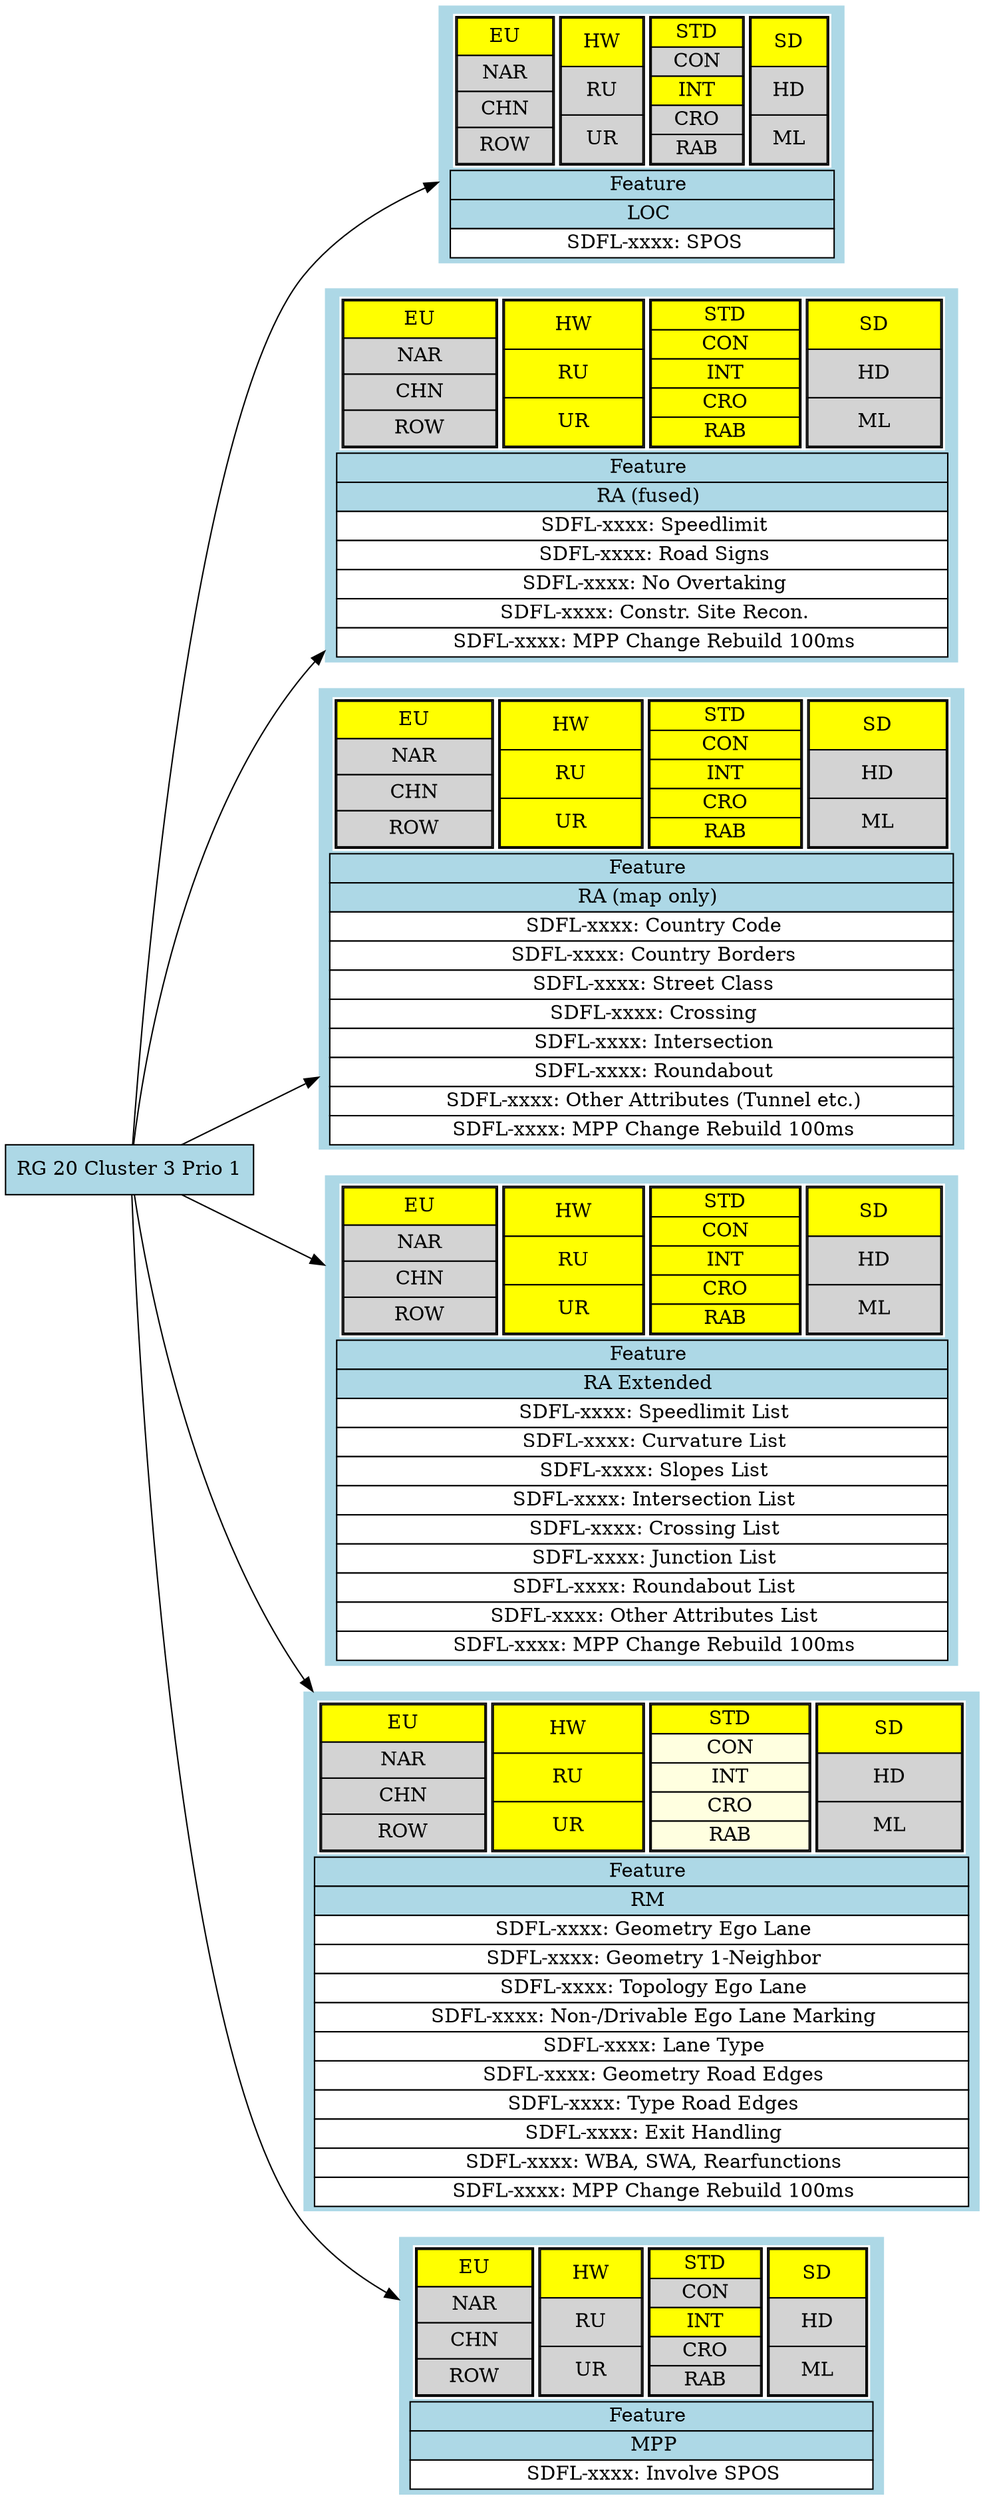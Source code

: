 digraph gCluster_3_1 {
  rankdir=LR
  style=filled;
  color=lightgrey;
  // FEATURES
  node [shape=record, style=filled, fillcolor=lightblue];

  Feature_SD_LOC_3_1
  [
      shape = none
      label = <<table border="0" cellspacing="0">
              <tr><td><table border="0" cellspacing="0">
                <tr>
                  <td port="market" border="0" bgcolor="white">
                  <table border="1" cellspacing="0">
                    <tr><td bgcolor="yellow">EU</td></tr>
                    <tr><td bgcolor="lightgrey">NAR</td></tr>
                    <tr><td bgcolor="lightgrey">CHN</td></tr>
                    <tr><td bgcolor="lightgrey">ROW</td></tr>
                  </table></td>
                  <td port="scenario" border="0" bgcolor="white">
                  <table border="1" cellspacing="0">
                    <tr><td bgcolor="yellow">HW</td></tr>
                    <tr><td bgcolor="lightgrey">RU</td></tr>
                    <tr><td bgcolor="lightgrey">UR</td></tr>
                  </table></td>
                  <td port="subscenario" border="0" bgcolor="white">
                  <table border="1" cellspacing="0">
                    <tr><td bgcolor="yellow">STD</td></tr>
                    <tr><td bgcolor="lightgrey">CON</td></tr>
                    <tr><td bgcolor="yellow">INT</td></tr>
                    <tr><td bgcolor="lightgrey">CRO</td></tr>
                    <tr><td bgcolor="lightgrey">RAB</td></tr>
                  </table></td>
                  <td port="resolution" border="0" bgcolor="white">
                  <table border="1" cellspacing="0">
                    <tr><td bgcolor="yellow">SD</td></tr>
                    <tr><td bgcolor="lightgrey">HD</td></tr>
                    <tr><td bgcolor="lightgrey">ML</td></tr>
                  </table></td>
                </tr>
              </table></td></tr>
              <tr>
                <td port="stereotype" border="1" bgcolor="lightblue">
                  Feature
                </td>
              </tr>
              <tr>
                <td port="plugin" border="1" bgcolor="lightblue">
                  LOC
                </td>
              </tr>
              <tr><td port="SDFL-xxxxx" border="1" bgcolor="white">
                  SDFL-xxxx: SPOS
              </td></tr>
      </table>>
  ];

  Feature_RA_fused_3_1
  [
      shape = none
      label = <<table border="0" cellspacing="0">
              <tr><td><table border="0" cellspacing="0">
                <tr>
                  <td port="market" border="0" bgcolor="white">
                  <table border="1" cellspacing="0">
                    <tr><td bgcolor="yellow">EU</td></tr>
                    <tr><td bgcolor="lightgrey">NAR</td></tr>
                    <tr><td bgcolor="lightgrey">CHN</td></tr>
                    <tr><td bgcolor="lightgrey">ROW</td></tr>
                  </table></td>
                  <td port="scenario" border="0" bgcolor="white">
                  <table border="1" cellspacing="0">
                    <tr><td bgcolor="yellow">HW</td></tr>
                    <tr><td bgcolor="yellow">RU</td></tr>
                    <tr><td bgcolor="yellow">UR</td></tr>
                  </table></td>
                  <td port="subscenario" border="0" bgcolor="white">
                  <table border="1" cellspacing="0">
                    <tr><td bgcolor="yellow">STD</td></tr>
                    <tr><td bgcolor="yellow">CON</td></tr>
                    <tr><td bgcolor="yellow">INT</td></tr>
                    <tr><td bgcolor="yellow">CRO</td></tr>
                    <tr><td bgcolor="yellow">RAB</td></tr>
                  </table></td>
                  <td port="resolution" border="0" bgcolor="white">
                  <table border="1" cellspacing="0">
                    <tr><td bgcolor="yellow">SD</td></tr>
                    <tr><td bgcolor="lightgrey">HD</td></tr>
                    <tr><td bgcolor="lightgrey">ML</td></tr>
                  </table></td>
                </tr>
              </table></td></tr>
              <tr>
                <td port="stereotype" border="1" bgcolor="lightblue">
                  Feature
                </td>
              </tr>
              <tr>
                <td port="plugin" border="1" bgcolor="lightblue">
                  RA (fused)
                </td>
              </tr>
              <tr><td port="SDFL-xxxxx" border="1" bgcolor="white">
                  SDFL-xxxx: Speedlimit
              </td></tr>
              <tr><td port="SDFL-xxxxx" border="1" bgcolor="white">
                  SDFL-xxxx: Road Signs
              </td></tr>
              <tr><td port="SDFL-xxxxx" border="1" bgcolor="white">
                  SDFL-xxxx: No Overtaking
              </td></tr>
              <tr><td port="SDFL-xxxxx" border="1" bgcolor="white">
                  SDFL-xxxx: Constr. Site Recon.
              </td></tr>
              <tr><td port="SDFL-xxxxx" border="1" bgcolor="white">
                  SDFL-xxxx: MPP Change Rebuild 100ms
              </td></tr>
      </table>>
  ];

  Feature_RA_maponly_3_1
  [
      shape = none
      label = <<table border="0" cellspacing="0">
              <tr><td><table border="0" cellspacing="0">
                <tr>
                  <td port="market" border="0" bgcolor="white">
                  <table border="1" cellspacing="0">
                    <tr><td bgcolor="yellow">EU</td></tr>
                    <tr><td bgcolor="lightgrey">NAR</td></tr>
                    <tr><td bgcolor="lightgrey">CHN</td></tr>
                    <tr><td bgcolor="lightgrey">ROW</td></tr>
                  </table></td>
                  <td port="scenario" border="0" bgcolor="white">
                  <table border="1" cellspacing="0">
                    <tr><td bgcolor="yellow">HW</td></tr>
                    <tr><td bgcolor="yellow">RU</td></tr>
                    <tr><td bgcolor="yellow">UR</td></tr>
                  </table></td>
                  <td port="subscenario" border="0" bgcolor="white">
                  <table border="1" cellspacing="0">
                    <tr><td bgcolor="yellow">STD</td></tr>
                    <tr><td bgcolor="yellow">CON</td></tr>
                    <tr><td bgcolor="yellow">INT</td></tr>
                    <tr><td bgcolor="yellow">CRO</td></tr>
                    <tr><td bgcolor="yellow">RAB</td></tr>
                  </table></td>
                  <td port="resolution" border="0" bgcolor="white">
                  <table border="1" cellspacing="0">
                    <tr><td bgcolor="yellow">SD</td></tr>
                    <tr><td bgcolor="lightgrey">HD</td></tr>
                    <tr><td bgcolor="lightgrey">ML</td></tr>
                  </table></td>
                </tr>
              </table></td></tr>
              <tr>
                <td port="stereotype" border="1" bgcolor="lightblue">
                  Feature
                </td>
              </tr>
              <tr>
                <td port="plugin" border="1" bgcolor="lightblue">
                  RA (map only)
                </td>
              </tr>
              <tr><td port="SDFL-xxxxx" border="1" bgcolor="white">
                  SDFL-xxxx: Country Code
              </td></tr>
              <tr><td port="SDFL-xxxxx" border="1" bgcolor="white">
                  SDFL-xxxx: Country Borders
              </td></tr>
              <tr><td port="SDFL-xxxxx" border="1" bgcolor="white">
                  SDFL-xxxx: Street Class
              </td></tr>
              <tr><td port="SDFL-xxxxx" border="1" bgcolor="white">
                  SDFL-xxxx: Crossing
              </td></tr>
              <tr><td port="SDFL-xxxxx" border="1" bgcolor="white">
                  SDFL-xxxx: Intersection
              </td></tr>
              <tr><td port="SDFL-xxxxx" border="1" bgcolor="white">
                  SDFL-xxxx: Roundabout
              </td></tr>
              <tr><td port="SDFL-xxxxx" border="1" bgcolor="white">
                  SDFL-xxxx: Other Attributes (Tunnel etc.)
              </td></tr>
              <tr><td port="SDFL-xxxxx" border="1" bgcolor="white">
                  SDFL-xxxx: MPP Change Rebuild 100ms
              </td></tr>
      </table>>
  ];

  Feature_RA_Extended_3_1
  [
      shape = none
      label = <<table border="0" cellspacing="0">
              <tr><td><table border="0" cellspacing="0">
                <tr>
                  <td port="market" border="0" bgcolor="white">
                  <table border="1" cellspacing="0">
                    <tr><td bgcolor="yellow">EU</td></tr>
                    <tr><td bgcolor="lightgrey">NAR</td></tr>
                    <tr><td bgcolor="lightgrey">CHN</td></tr>
                    <tr><td bgcolor="lightgrey">ROW</td></tr>
                  </table></td>
                  <td port="scenario" border="0" bgcolor="white">
                  <table border="1" cellspacing="0">
                    <tr><td bgcolor="yellow">HW</td></tr>
                    <tr><td bgcolor="yellow">RU</td></tr>
                    <tr><td bgcolor="yellow">UR</td></tr>
                  </table></td>
                  <td port="subscenario" border="0" bgcolor="white">
                  <table border="1" cellspacing="0">
                    <tr><td bgcolor="yellow">STD</td></tr>
                    <tr><td bgcolor="yellow">CON</td></tr>
                    <tr><td bgcolor="yellow">INT</td></tr>
                    <tr><td bgcolor="yellow">CRO</td></tr>
                    <tr><td bgcolor="yellow">RAB</td></tr>
                  </table></td>
                  <td port="resolution" border="0" bgcolor="white">
                  <table border="1" cellspacing="0">
                    <tr><td bgcolor="yellow">SD</td></tr>
                    <tr><td bgcolor="lightgrey">HD</td></tr>
                    <tr><td bgcolor="lightgrey">ML</td></tr>
                  </table></td>
                </tr>
              </table></td></tr>
              <tr>
                <td port="stereotype" border="1" bgcolor="lightblue">
                  Feature
                </td>
              </tr>
              <tr>
                <td port="plugin" border="1" bgcolor="lightblue">
                  RA Extended
                </td>
              </tr>
              <tr><td port="SDFL-xxxxx" border="1" bgcolor="white">
                  SDFL-xxxx: Speedlimit List
              </td></tr>
              <tr><td port="SDFL-xxxxx" border="1" bgcolor="white">
                  SDFL-xxxx: Curvature List
              </td></tr>
              <tr><td port="SDFL-xxxxx" border="1" bgcolor="white">
                  SDFL-xxxx: Slopes List
              </td></tr>
              <tr><td port="SDFL-xxxxx" border="1" bgcolor="white">
                  SDFL-xxxx: Intersection List
              </td></tr>
              <tr><td port="SDFL-xxxxx" border="1" bgcolor="white">
                  SDFL-xxxx: Crossing List
              </td></tr>
              <tr><td port="SDFL-xxxxx" border="1" bgcolor="white">
                  SDFL-xxxx: Junction List
              </td></tr>
              <tr><td port="SDFL-xxxxx" border="1" bgcolor="white">
                  SDFL-xxxx: Roundabout List
              </td></tr>
              <tr><td port="SDFL-xxxxx" border="1" bgcolor="white">
                  SDFL-xxxx: Other Attributes List
              </td></tr>
              <tr><td port="SDFL-xxxxx" border="1" bgcolor="white">
                  SDFL-xxxx: MPP Change Rebuild 100ms
              </td></tr>
      </table>>
  ];

  Feature_RM_3_1
  [
      shape = none
      label = <<table border="0" cellspacing="0">
              <tr><td><table border="0" cellspacing="0">
                <tr>
                  <td port="market" border="0" bgcolor="white">
                  <table border="1" cellspacing="0">
                    <tr><td bgcolor="yellow">EU</td></tr>
                    <tr><td bgcolor="lightgrey">NAR</td></tr>
                    <tr><td bgcolor="lightgrey">CHN</td></tr>
                    <tr><td bgcolor="lightgrey">ROW</td></tr>
                  </table></td>
                  <td port="scenario" border="0" bgcolor="white">
                  <table border="1" cellspacing="0">
                    <tr><td bgcolor="yellow">HW</td></tr>
                    <tr><td bgcolor="yellow">RU</td></tr>
                    <tr><td bgcolor="yellow">UR</td></tr>
                  </table></td>
                  <td port="subscenario" border="0" bgcolor="white">
                  <table border="1" cellspacing="0">
                    <tr><td bgcolor="yellow">STD</td></tr>
                    <tr><td bgcolor="lightyellow">CON</td></tr>
                    <tr><td bgcolor="lightyellow">INT</td></tr>
                    <tr><td bgcolor="lightyellow">CRO</td></tr>
                    <tr><td bgcolor="lightyellow">RAB</td></tr>
                  </table></td>
                  <td port="resolution" border="0" bgcolor="white">
                  <table border="1" cellspacing="0">
                    <tr><td bgcolor="yellow">SD</td></tr>
                    <tr><td bgcolor="lightgrey">HD</td></tr>
                    <tr><td bgcolor="lightgrey">ML</td></tr>
                  </table></td>
                </tr>
              </table></td></tr>
              <tr>
                <td port="stereotype" border="1" bgcolor="lightblue">
                  Feature
                </td>
              </tr>
              <tr>
                <td port="plugin" border="1" bgcolor="lightblue">
                  RM
                </td>
              </tr>
              <tr><td port="SDFL-xxxxx" border="1" bgcolor="white">
                  SDFL-xxxx: Geometry Ego Lane
              </td></tr>
              <tr><td port="SDFL-xxxxx" border="1" bgcolor="white">
                  SDFL-xxxx: Geometry 1-Neighbor
              </td></tr>
              <tr><td port="SDFL-xxxxx" border="1" bgcolor="white">
                  SDFL-xxxx: Topology Ego Lane
              </td></tr>
              <tr><td port="SDFL-xxxxx" border="1" bgcolor="white">
                  SDFL-xxxx: Non-/Drivable Ego Lane Marking
              </td></tr>
              <tr><td port="SDFL-xxxxx" border="1" bgcolor="white">
                  SDFL-xxxx: Lane Type
              </td></tr>
              <tr><td port="SDFL-xxxxx" border="1" bgcolor="white">
                  SDFL-xxxx: Geometry Road Edges
              </td></tr>
              <tr><td port="SDFL-xxxxx" border="1" bgcolor="white">
                  SDFL-xxxx: Type Road Edges
              </td></tr>
              <tr><td port="SDFL-xxxxx" border="1" bgcolor="white">
                  SDFL-xxxx: Exit Handling
              </td></tr>
              <tr><td port="SDFL-xxxxx" border="1" bgcolor="white">
                  SDFL-xxxx: WBA, SWA, Rearfunctions
              </td></tr>
              <tr><td port="SDFL-xxxxx" border="1" bgcolor="white">
                  SDFL-xxxx: MPP Change Rebuild 100ms
              </td></tr>
      </table>>
  ];

  Feature_MPP_3_1
  [
      shape = none
      label = <<table border="0" cellspacing="0">
              <tr><td><table border="0" cellspacing="0">
                <tr>
                  <td port="market" border="0" bgcolor="white">
                  <table border="1" cellspacing="0">
                    <tr><td bgcolor="yellow">EU</td></tr>
                    <tr><td bgcolor="lightgrey">NAR</td></tr>
                    <tr><td bgcolor="lightgrey">CHN</td></tr>
                    <tr><td bgcolor="lightgrey">ROW</td></tr>
                  </table></td>
                  <td port="scenario" border="0" bgcolor="white">
                  <table border="1" cellspacing="0">
                    <tr><td bgcolor="yellow">HW</td></tr>
                    <tr><td bgcolor="lightgrey">RU</td></tr>
                    <tr><td bgcolor="lightgrey">UR</td></tr>
                  </table></td>
                  <td port="subscenario" border="0" bgcolor="white">
                  <table border="1" cellspacing="0">
                    <tr><td bgcolor="yellow">STD</td></tr>
                    <tr><td bgcolor="lightgrey">CON</td></tr>
                    <tr><td bgcolor="yellow">INT</td></tr>
                    <tr><td bgcolor="lightgrey">CRO</td></tr>
                    <tr><td bgcolor="lightgrey">RAB</td></tr>
                  </table></td>
                  <td port="resolution" border="0" bgcolor="white">
                  <table border="1" cellspacing="0">
                    <tr><td bgcolor="yellow">SD</td></tr>
                    <tr><td bgcolor="lightgrey">HD</td></tr>
                    <tr><td bgcolor="lightgrey">ML</td></tr>
                  </table></td>
                </tr>
              </table></td></tr>
              <tr>
                <td port="stereotype" border="1" bgcolor="lightblue">
                  Feature
                </td>
              </tr>
              <tr>
                <td port="plugin" border="1" bgcolor="lightblue">
                    MPP
                </td>
              </tr>
              <tr><td port="SDFL-xxxxx" border="1" bgcolor="white">
                  SDFL-xxxx: Involve SPOS
              </td></tr>
      </table>>
  ];

  Cluster_3_1  -> Feature_SD_LOC_3_1;
  Cluster_3_1  -> Feature_RA_fused_3_1;
  Cluster_3_1  -> Feature_RA_maponly_3_1;
  Cluster_3_1  -> Feature_RA_Extended_3_1;
  Cluster_3_1  -> Feature_RM_3_1;
  Cluster_3_1  -> Feature_MPP_3_1;

  Cluster_3_1 [label="RG 20 Cluster 3 Prio 1"]
}
